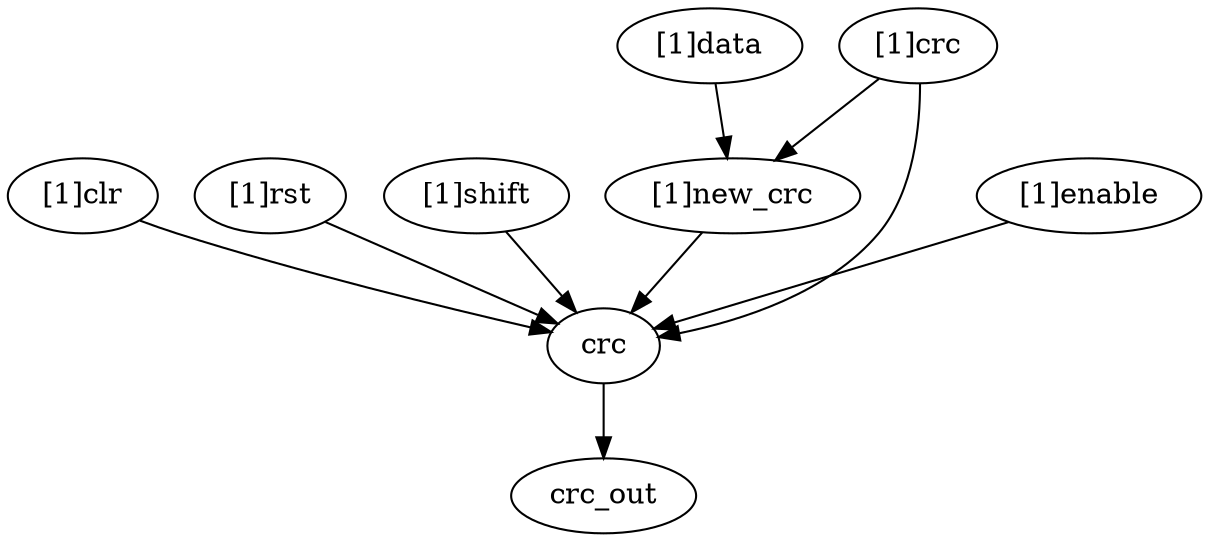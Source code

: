 strict digraph "" {
	"[1]new_crc"	 [complexity=4,
		importance=0.619305852806,
		rank=0.154826463201];
	crc	 [complexity=2,
		importance=0.37852627725,
		rank=0.189263138625];
	"[1]new_crc" -> crc;
	"[1]clr"	 [complexity=3,
		importance=1.19848556188,
		rank=0.399495187293];
	"[1]clr" -> crc;
	"[1]rst"	 [complexity=3,
		importance=1.57701183913,
		rank=0.525670613043];
	"[1]rst" -> crc;
	"[1]shift"	 [complexity=3,
		importance=0.441433007379,
		rank=0.147144335793];
	"[1]shift" -> crc;
	crc_out	 [complexity=0,
		importance=0.0661604965523,
		rank=0.0];
	"[1]crc"	 [complexity=95,
		importance=28.1811291569,
		rank=0.29664346481];
	"[1]crc" -> "[1]new_crc";
	"[1]crc" -> crc;
	crc -> crc_out;
	"[1]data"	 [complexity=59,
		importance=8.73318866941,
		rank=0.148020146939];
	"[1]data" -> "[1]new_crc";
	"[1]enable"	 [complexity=3,
		importance=0.819959284629,
		rank=0.273319761543];
	"[1]enable" -> crc;
}
